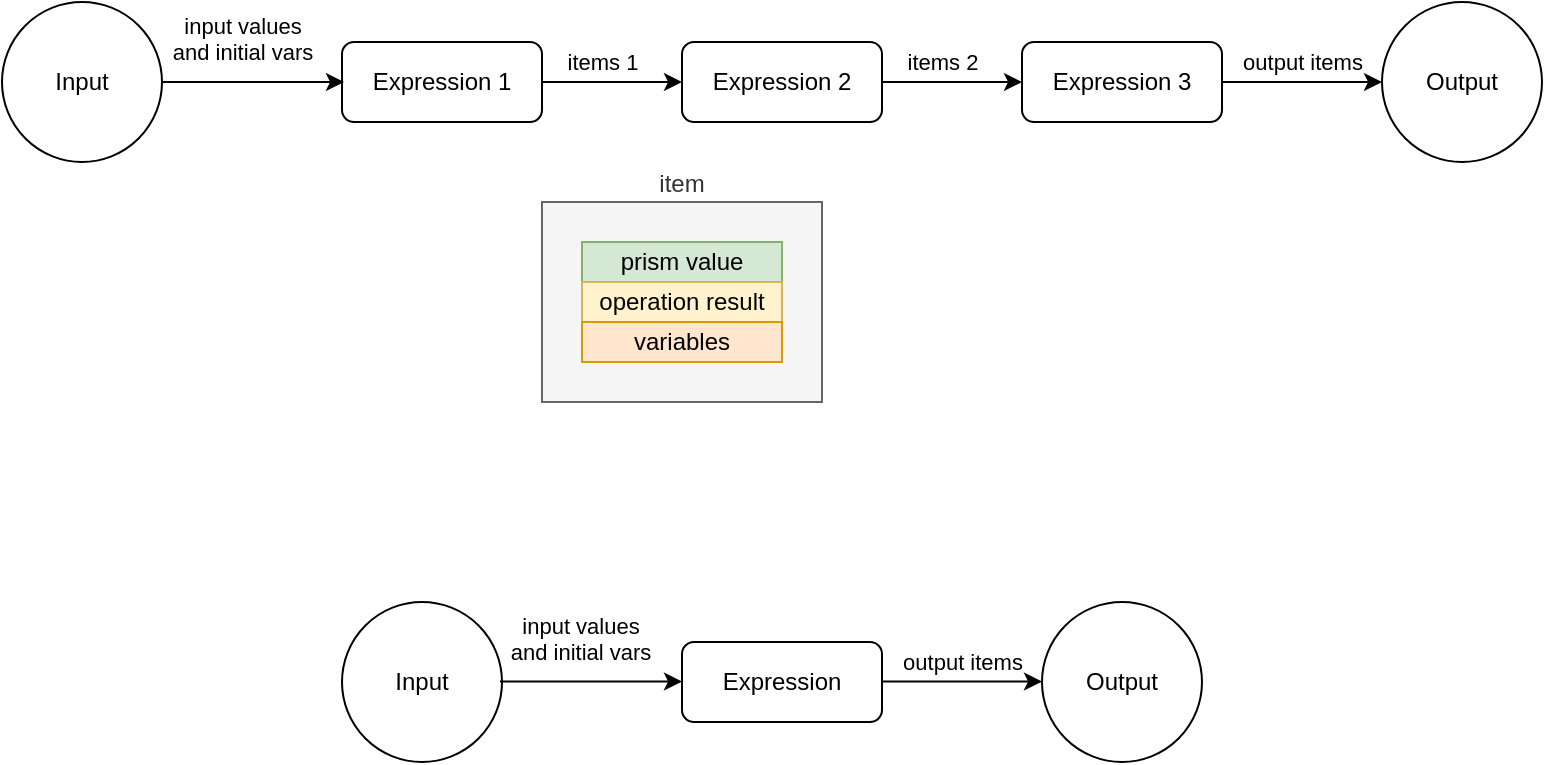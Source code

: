 <mxfile version="14.4.3" type="device" pages="2"><diagram id="kQMhtx8x7ZyiJPhPY65i" name="Pipes and Filters Model"><mxGraphModel dx="1809" dy="563" grid="1" gridSize="10" guides="1" tooltips="1" connect="1" arrows="1" fold="1" page="1" pageScale="1" pageWidth="827" pageHeight="1169" math="0" shadow="0"><root><mxCell id="0"/><mxCell id="1" parent="0"/><mxCell id="j_Zf_EkMNmomunv2TIRQ-7" value="items 1" style="edgeStyle=none;rounded=0;orthogonalLoop=1;jettySize=auto;html=1;exitX=1;exitY=0.5;exitDx=0;exitDy=0;entryX=0;entryY=0.5;entryDx=0;entryDy=0;" edge="1" parent="1" source="j_Zf_EkMNmomunv2TIRQ-1" target="j_Zf_EkMNmomunv2TIRQ-6"><mxGeometry x="-0.143" y="10" relative="1" as="geometry"><mxPoint as="offset"/></mxGeometry></mxCell><mxCell id="j_Zf_EkMNmomunv2TIRQ-1" value="Expression 1" style="rounded=1;whiteSpace=wrap;html=1;" vertex="1" parent="1"><mxGeometry x="160" y="200" width="100" height="40" as="geometry"/></mxCell><mxCell id="j_Zf_EkMNmomunv2TIRQ-5" value="input values &lt;br&gt;and initial vars&lt;sub&gt;&lt;br&gt;&lt;/sub&gt;" style="edgeStyle=none;rounded=0;orthogonalLoop=1;jettySize=auto;html=1;exitX=1;exitY=0.5;exitDx=0;exitDy=0;exitPerimeter=0;" edge="1" parent="1"><mxGeometry x="-0.121" y="20" relative="1" as="geometry"><mxPoint x="70" y="220" as="sourcePoint"/><mxPoint x="161" y="220" as="targetPoint"/><mxPoint as="offset"/></mxGeometry></mxCell><mxCell id="j_Zf_EkMNmomunv2TIRQ-6" value="Expression 2" style="rounded=1;whiteSpace=wrap;html=1;" vertex="1" parent="1"><mxGeometry x="330" y="200" width="100" height="40" as="geometry"/></mxCell><mxCell id="j_Zf_EkMNmomunv2TIRQ-8" value="items&amp;nbsp;2" style="edgeStyle=none;rounded=0;orthogonalLoop=1;jettySize=auto;html=1;exitX=1;exitY=0.5;exitDx=0;exitDy=0;entryX=0;entryY=0.5;entryDx=0;entryDy=0;" edge="1" parent="1" target="j_Zf_EkMNmomunv2TIRQ-9"><mxGeometry x="-0.143" y="10" relative="1" as="geometry"><mxPoint x="430" y="220" as="sourcePoint"/><mxPoint as="offset"/></mxGeometry></mxCell><mxCell id="j_Zf_EkMNmomunv2TIRQ-11" value="output items" style="edgeStyle=none;rounded=0;orthogonalLoop=1;jettySize=auto;html=1;entryX=0;entryY=0.5;entryDx=0;entryDy=0;" edge="1" parent="1" source="j_Zf_EkMNmomunv2TIRQ-9" target="j_Zf_EkMNmomunv2TIRQ-10"><mxGeometry y="10" relative="1" as="geometry"><mxPoint as="offset"/></mxGeometry></mxCell><mxCell id="j_Zf_EkMNmomunv2TIRQ-9" value="Expression 3" style="rounded=1;whiteSpace=wrap;html=1;" vertex="1" parent="1"><mxGeometry x="500" y="200" width="100" height="40" as="geometry"/></mxCell><mxCell id="j_Zf_EkMNmomunv2TIRQ-10" value="Output" style="ellipse;whiteSpace=wrap;html=1;aspect=fixed;" vertex="1" parent="1"><mxGeometry x="680" y="180" width="80" height="80" as="geometry"/></mxCell><mxCell id="xfPlFNxu-NFPugN4d_x4-2" value="&lt;font style=&quot;font-size: 12px&quot;&gt;item&lt;/font&gt;" style="rounded=0;whiteSpace=wrap;html=1;fontSize=10;fontColor=#333333;labelPosition=center;verticalLabelPosition=top;align=center;verticalAlign=bottom;fillColor=#f5f5f5;strokeColor=#666666;" vertex="1" parent="1"><mxGeometry x="260" y="280" width="140" height="100" as="geometry"/></mxCell><mxCell id="xfPlFNxu-NFPugN4d_x4-3" value="&lt;span style=&quot;font-size: 12px&quot;&gt;prism value&lt;/span&gt;" style="rounded=0;whiteSpace=wrap;html=1;fontSize=10;fillColor=#d5e8d4;strokeColor=#82b366;" vertex="1" parent="1"><mxGeometry x="280" y="300" width="100" height="20" as="geometry"/></mxCell><mxCell id="xfPlFNxu-NFPugN4d_x4-4" value="&lt;span style=&quot;font-size: 12px&quot;&gt;operation result&lt;/span&gt;" style="rounded=0;whiteSpace=wrap;html=1;fontSize=10;fillColor=#fff2cc;strokeColor=#d6b656;" vertex="1" parent="1"><mxGeometry x="280" y="320" width="100" height="20" as="geometry"/></mxCell><mxCell id="xfPlFNxu-NFPugN4d_x4-5" value="&lt;span style=&quot;font-size: 12px&quot;&gt;variables&lt;/span&gt;" style="rounded=0;whiteSpace=wrap;html=1;fontSize=10;fillColor=#ffe6cc;strokeColor=#d79b00;" vertex="1" parent="1"><mxGeometry x="280" y="340" width="100" height="20" as="geometry"/></mxCell><mxCell id="xfPlFNxu-NFPugN4d_x4-6" value="Input" style="ellipse;whiteSpace=wrap;html=1;aspect=fixed;" vertex="1" parent="1"><mxGeometry x="-10" y="180" width="80" height="80" as="geometry"/></mxCell><mxCell id="xfPlFNxu-NFPugN4d_x4-7" value="Input" style="ellipse;whiteSpace=wrap;html=1;aspect=fixed;" vertex="1" parent="1"><mxGeometry x="160" y="480" width="80" height="80" as="geometry"/></mxCell><mxCell id="xfPlFNxu-NFPugN4d_x4-8" value="Output" style="ellipse;whiteSpace=wrap;html=1;aspect=fixed;" vertex="1" parent="1"><mxGeometry x="510" y="480" width="80" height="80" as="geometry"/></mxCell><mxCell id="xfPlFNxu-NFPugN4d_x4-9" value="Expression" style="rounded=1;whiteSpace=wrap;html=1;" vertex="1" parent="1"><mxGeometry x="330" y="500" width="100" height="40" as="geometry"/></mxCell><mxCell id="xfPlFNxu-NFPugN4d_x4-10" value="input values &lt;br&gt;and initial vars&lt;sub&gt;&lt;br&gt;&lt;/sub&gt;" style="edgeStyle=none;rounded=0;orthogonalLoop=1;jettySize=auto;html=1;exitX=1;exitY=0.5;exitDx=0;exitDy=0;exitPerimeter=0;" edge="1" parent="1"><mxGeometry x="-0.121" y="20" relative="1" as="geometry"><mxPoint x="239" y="519.76" as="sourcePoint"/><mxPoint x="330" y="519.76" as="targetPoint"/><mxPoint as="offset"/></mxGeometry></mxCell><mxCell id="xfPlFNxu-NFPugN4d_x4-11" value="output items" style="edgeStyle=none;rounded=0;orthogonalLoop=1;jettySize=auto;html=1;entryX=0;entryY=0.5;entryDx=0;entryDy=0;" edge="1" parent="1"><mxGeometry y="10" relative="1" as="geometry"><mxPoint x="430" y="519.76" as="sourcePoint"/><mxPoint x="510" y="519.76" as="targetPoint"/><mxPoint as="offset"/></mxGeometry></mxCell></root></mxGraphModel></diagram><diagram id="Pp5-yopcixo_DhTZrSO-" name="Types of Filters"><mxGraphModel dx="1178" dy="675" grid="1" gridSize="10" guides="1" tooltips="1" connect="1" arrows="1" fold="1" page="1" pageScale="1" pageWidth="827" pageHeight="1169" math="0" shadow="0"><root><mxCell id="MgTjQm6cBLFpkkS_cYDr-0"/><mxCell id="MgTjQm6cBLFpkkS_cYDr-1" parent="MgTjQm6cBLFpkkS_cYDr-0"/><mxCell id="MgTjQm6cBLFpkkS_cYDr-2" value="Expression" style="rounded=1;whiteSpace=wrap;html=1;" vertex="1" parent="MgTjQm6cBLFpkkS_cYDr-1"><mxGeometry x="80" y="440" width="120" height="40" as="geometry"/></mxCell><mxCell id="MgTjQm6cBLFpkkS_cYDr-3" value="Action" style="rounded=1;whiteSpace=wrap;html=1;fillColor=#f8cecc;strokeColor=#b85450;" vertex="1" parent="MgTjQm6cBLFpkkS_cYDr-1"><mxGeometry x="320" y="320" width="120" height="40" as="geometry"/></mxCell><mxCell id="MgTjQm6cBLFpkkS_cYDr-4" value="Composition" style="rounded=1;whiteSpace=wrap;html=1;fillColor=#f5f5f5;strokeColor=#666666;fontColor=#333333;" vertex="1" parent="MgTjQm6cBLFpkkS_cYDr-1"><mxGeometry x="320" y="400" width="120" height="40" as="geometry"/></mxCell><mxCell id="MgTjQm6cBLFpkkS_cYDr-5" value="Data Manipulation" style="rounded=1;whiteSpace=wrap;html=1;fillColor=#d5e8d4;strokeColor=#82b366;" vertex="1" parent="MgTjQm6cBLFpkkS_cYDr-1"><mxGeometry x="320" y="480" width="120" height="40" as="geometry"/></mxCell><mxCell id="MgTjQm6cBLFpkkS_cYDr-6" value="&quot;Input/Output&quot;" style="rounded=1;whiteSpace=wrap;html=1;fillColor=#ffe6cc;strokeColor=#d79b00;" vertex="1" parent="MgTjQm6cBLFpkkS_cYDr-1"><mxGeometry x="320" y="560" width="120" height="40" as="geometry"/></mxCell><mxCell id="MgTjQm6cBLFpkkS_cYDr-7" value="" style="shape=curlyBracket;whiteSpace=wrap;html=1;rounded=1;fontSize=144;" vertex="1" parent="MgTjQm6cBLFpkkS_cYDr-1"><mxGeometry x="240" y="320" width="40" height="280" as="geometry"/></mxCell><mxCell id="egApSkIUjnohIhxvXDjM-1" value="add, modify, delete, enable/disable, assign/unassign, recompute, execute script, resume, resolve, purge schema, discover connectors, test resource, validate, generate-value, notify, log, ...&amp;nbsp;" style="text;html=1;strokeColor=none;fillColor=none;align=center;verticalAlign=middle;whiteSpace=wrap;rounded=0;fontSize=12;fontColor=#990000;" vertex="1" parent="MgTjQm6cBLFpkkS_cYDr-1"><mxGeometry x="480" y="330" width="290" height="20" as="geometry"/></mxCell><mxCell id="egApSkIUjnohIhxvXDjM-2" value="pipeline, sequence" style="text;html=1;strokeColor=none;fillColor=none;align=center;verticalAlign=middle;whiteSpace=wrap;rounded=0;fontSize=12;fontColor=#4D4D4D;" vertex="1" parent="MgTjQm6cBLFpkkS_cYDr-1"><mxGeometry x="480" y="410" width="290" height="20" as="geometry"/></mxCell><mxCell id="egApSkIUjnohIhxvXDjM-3" value="select, filter content" style="text;html=1;strokeColor=none;fillColor=none;align=center;verticalAlign=middle;whiteSpace=wrap;rounded=0;fontSize=12;fontColor=#006600;" vertex="1" parent="MgTjQm6cBLFpkkS_cYDr-1"><mxGeometry x="480" y="480" width="290" height="20" as="geometry"/></mxCell><mxCell id="egApSkIUjnohIhxvXDjM-4" value="search" style="text;html=1;strokeColor=none;fillColor=none;align=center;verticalAlign=middle;whiteSpace=wrap;rounded=0;fontSize=12;fontColor=#994C00;" vertex="1" parent="MgTjQm6cBLFpkkS_cYDr-1"><mxGeometry x="480" y="565" width="290" height="20" as="geometry"/></mxCell></root></mxGraphModel></diagram></mxfile>